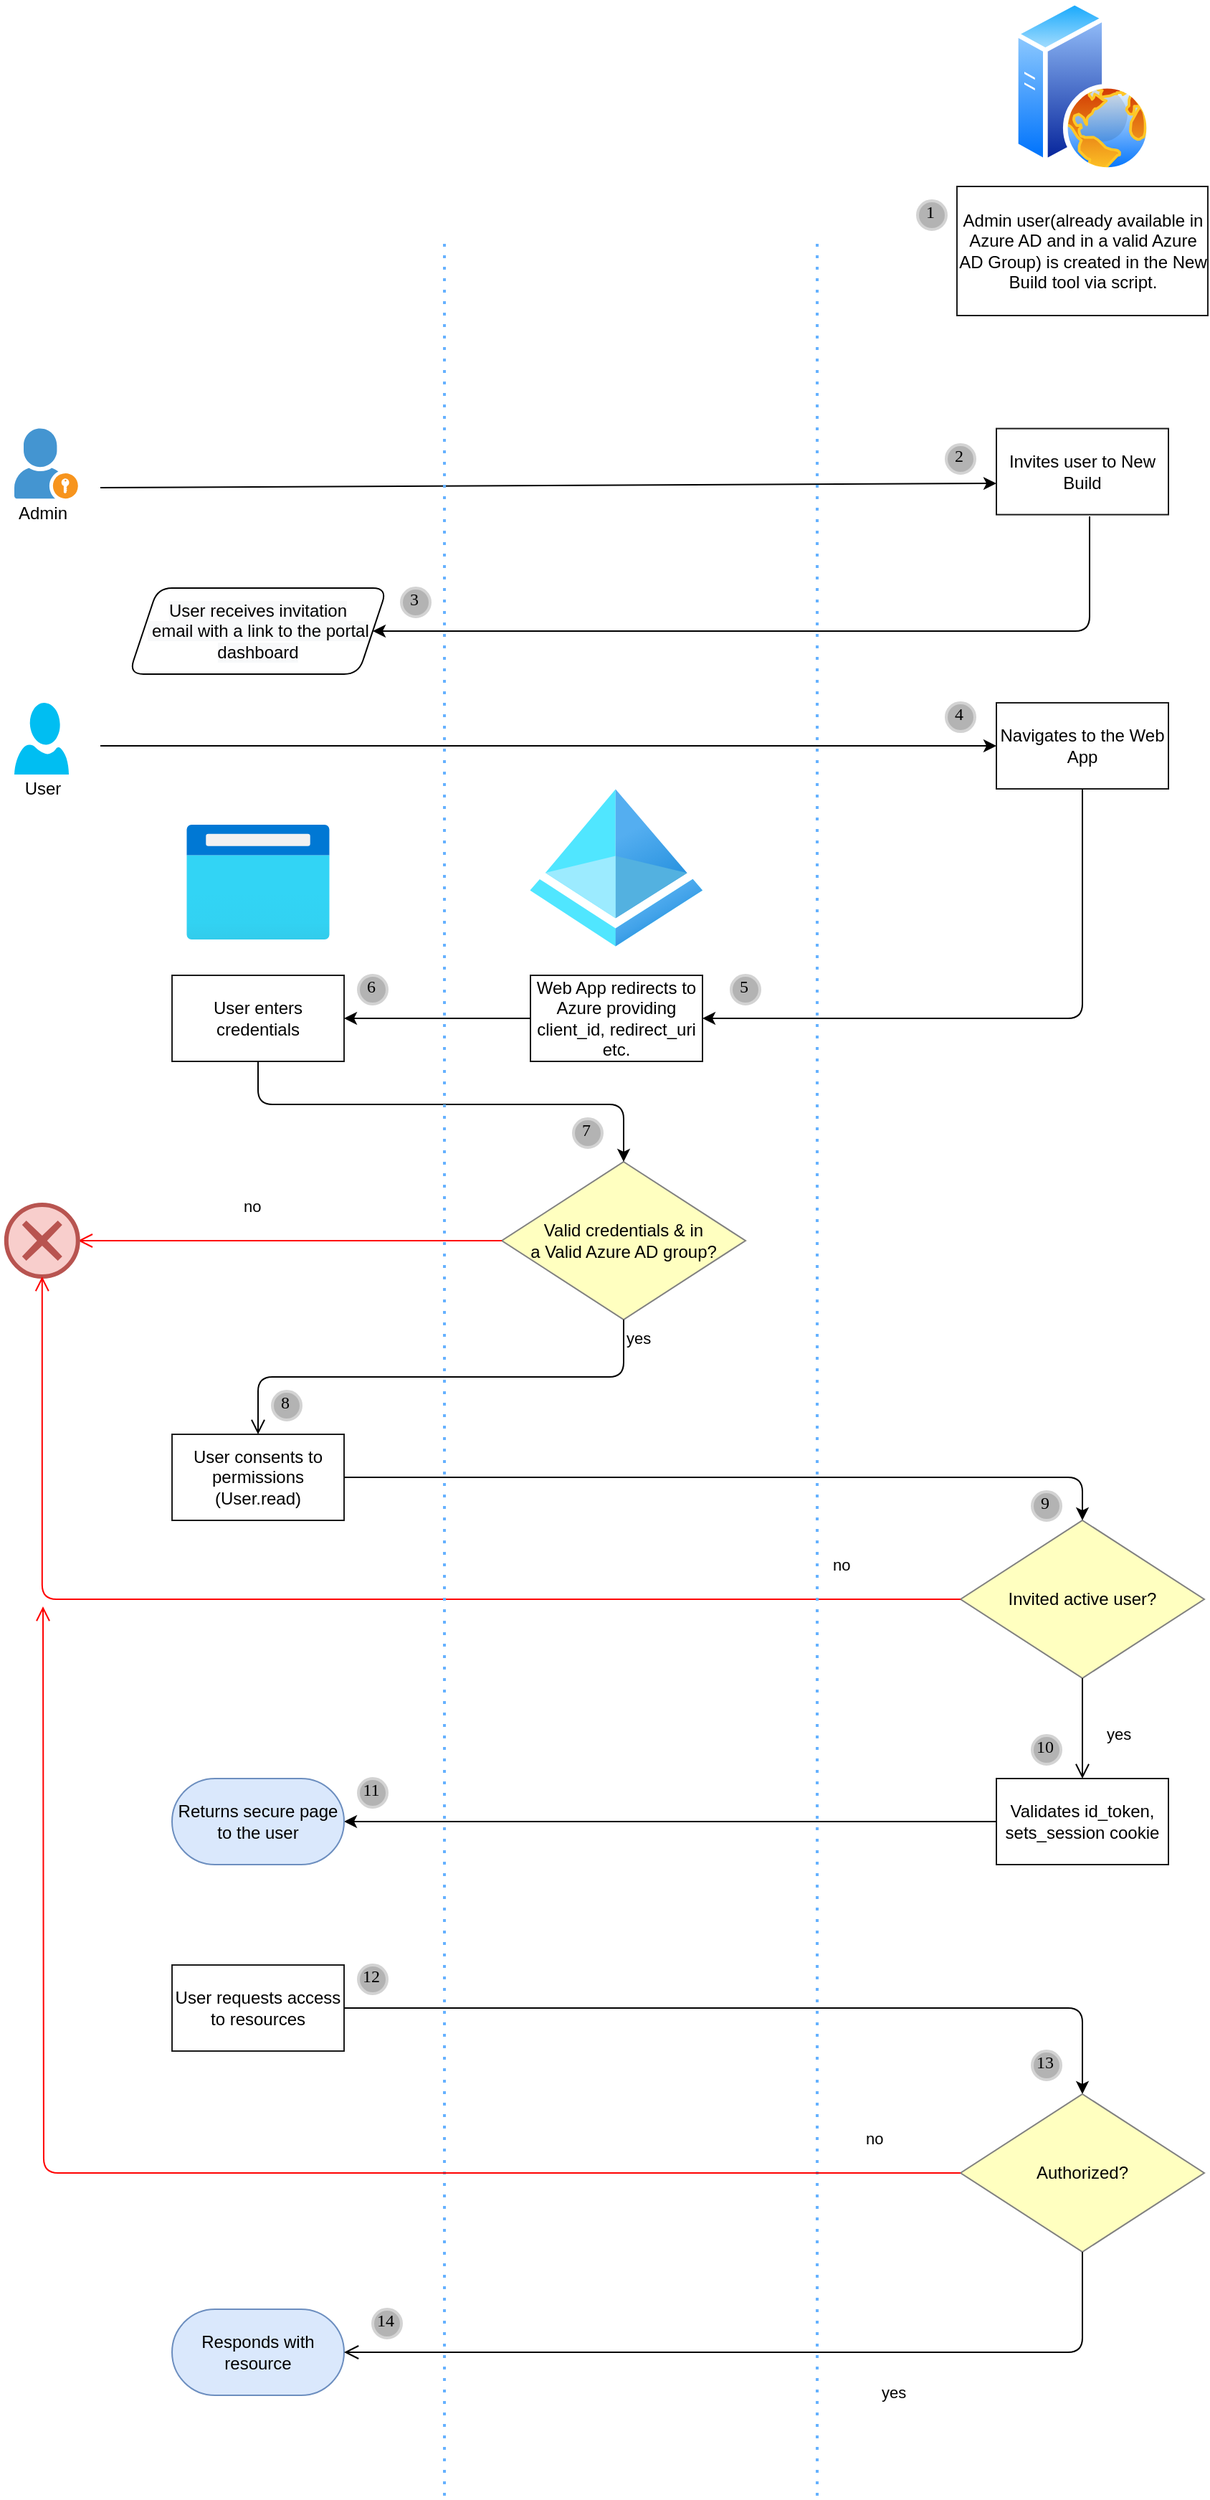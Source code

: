 <mxfile version="14.6.13" type="device"><diagram id="NKnmsiFBkqsXM2nzFT8N" name="Page-1"><mxGraphModel dx="946" dy="1825" grid="1" gridSize="10" guides="1" tooltips="1" connect="1" arrows="1" fold="1" page="1" pageScale="1" pageWidth="850" pageHeight="1100" math="0" shadow="0"><root><mxCell id="0"/><mxCell id="1" parent="0"/><mxCell id="DE7U2Tl_L3Lit70kv7U5-1" value="" style="shadow=0;dashed=0;html=1;strokeColor=none;fillColor=#4495D1;labelPosition=center;verticalLabelPosition=bottom;verticalAlign=top;align=center;outlineConnect=0;shape=mxgraph.veeam.portal_admin;" parent="1" vertex="1"><mxGeometry x="90" y="218.8" width="44.4" height="48.8" as="geometry"/></mxCell><mxCell id="DE7U2Tl_L3Lit70kv7U5-2" value="Invites user to New Build" style="rounded=0;whiteSpace=wrap;html=1;strokeColor=#1A1A1A;" parent="1" vertex="1"><mxGeometry x="775" y="218.8" width="120" height="60" as="geometry"/></mxCell><mxCell id="DE7U2Tl_L3Lit70kv7U5-3" value="" style="aspect=fixed;perimeter=ellipsePerimeter;html=1;align=center;shadow=0;dashed=0;spacingTop=3;image;image=img/lib/active_directory/web_server.svg;strokeColor=#1A1A1A;" parent="1" vertex="1"><mxGeometry x="787" y="-80" width="96" height="120" as="geometry"/></mxCell><mxCell id="DE7U2Tl_L3Lit70kv7U5-4" value="" style="aspect=fixed;html=1;points=[];align=center;image;fontSize=12;image=img/lib/azure2/identity/Azure_Active_Directory.svg;strokeColor=#1A1A1A;" parent="1" vertex="1"><mxGeometry x="449.69" y="470" width="120.31" height="110" as="geometry"/></mxCell><mxCell id="DE7U2Tl_L3Lit70kv7U5-5" value="" style="verticalLabelPosition=bottom;html=1;verticalAlign=top;align=center;strokeColor=none;fillColor=#00BEF2;shape=mxgraph.azure.user;" parent="1" vertex="1"><mxGeometry x="90" y="410" width="38" height="50" as="geometry"/></mxCell><mxCell id="DE7U2Tl_L3Lit70kv7U5-6" value="Navigates to the Web App" style="rounded=0;whiteSpace=wrap;html=1;strokeColor=#1A1A1A;" parent="1" vertex="1"><mxGeometry x="775" y="410" width="120" height="60" as="geometry"/></mxCell><mxCell id="DE7U2Tl_L3Lit70kv7U5-7" value="Web App redirects to Azure providing client_id, redirect_uri etc." style="rounded=0;whiteSpace=wrap;html=1;strokeColor=#1A1A1A;" parent="1" vertex="1"><mxGeometry x="450" y="600" width="120" height="60" as="geometry"/></mxCell><mxCell id="DE7U2Tl_L3Lit70kv7U5-8" value="User enters credentials" style="rounded=0;whiteSpace=wrap;html=1;strokeColor=#1A1A1A;" parent="1" vertex="1"><mxGeometry x="200" y="600" width="120" height="60" as="geometry"/></mxCell><mxCell id="DE7U2Tl_L3Lit70kv7U5-9" value="User consents to permissions&lt;br&gt;(User.read)" style="rounded=0;whiteSpace=wrap;html=1;strokeColor=#1A1A1A;" parent="1" vertex="1"><mxGeometry x="200" y="920" width="120" height="60" as="geometry"/></mxCell><mxCell id="DE7U2Tl_L3Lit70kv7U5-10" value="Valid credentials &amp;amp; in &lt;br&gt;a Valid Azure AD group?" style="rhombus;whiteSpace=wrap;html=1;fillColor=#ffffc0;strokeColor=#808080;" parent="1" vertex="1"><mxGeometry x="430" y="730" width="170" height="110" as="geometry"/></mxCell><mxCell id="DE7U2Tl_L3Lit70kv7U5-11" value="no" style="edgeStyle=orthogonalEdgeStyle;html=1;align=left;verticalAlign=bottom;endArrow=open;endSize=8;strokeColor=#ff0000;" parent="1" source="DE7U2Tl_L3Lit70kv7U5-10" target="DE7U2Tl_L3Lit70kv7U5-13" edge="1"><mxGeometry x="0.232" y="-15" relative="1" as="geometry"><mxPoint x="100" y="730" as="targetPoint"/><mxPoint as="offset"/></mxGeometry></mxCell><mxCell id="DE7U2Tl_L3Lit70kv7U5-12" value="yes" style="edgeStyle=orthogonalEdgeStyle;html=1;align=left;verticalAlign=top;endArrow=open;endSize=8;entryX=0.5;entryY=0;entryDx=0;entryDy=0;exitX=0.5;exitY=1;exitDx=0;exitDy=0;" parent="1" source="DE7U2Tl_L3Lit70kv7U5-10" target="DE7U2Tl_L3Lit70kv7U5-9" edge="1"><mxGeometry x="-1" relative="1" as="geometry"><mxPoint x="270" y="770" as="targetPoint"/></mxGeometry></mxCell><mxCell id="DE7U2Tl_L3Lit70kv7U5-13" value="" style="points=[[0.145,0.145,0],[0.5,0,0],[0.855,0.145,0],[1,0.5,0],[0.855,0.855,0],[0.5,1,0],[0.145,0.855,0],[0,0.5,0]];shape=mxgraph.bpmn.event;html=1;verticalLabelPosition=bottom;labelBackgroundColor=#ffffff;verticalAlign=top;align=center;perimeter=ellipsePerimeter;outlineConnect=0;aspect=fixed;outline=end;symbol=cancel;strokeColor=#b85450;fillColor=#f8cecc;" parent="1" vertex="1"><mxGeometry x="84.4" y="760" width="50" height="50" as="geometry"/></mxCell><mxCell id="DE7U2Tl_L3Lit70kv7U5-14" value="Invited active user?" style="rhombus;whiteSpace=wrap;html=1;fillColor=#ffffc0;strokeColor=#808080;" parent="1" vertex="1"><mxGeometry x="750" y="980" width="170" height="110" as="geometry"/></mxCell><mxCell id="DE7U2Tl_L3Lit70kv7U5-15" value="Validates id_token, sets_session cookie" style="rounded=0;whiteSpace=wrap;html=1;strokeColor=#1A1A1A;" parent="1" vertex="1"><mxGeometry x="775" y="1160" width="120" height="60" as="geometry"/></mxCell><mxCell id="DE7U2Tl_L3Lit70kv7U5-17" value="" style="endArrow=classic;html=1;strokeColor=#000000;entryX=0;entryY=0.637;entryDx=0;entryDy=0;entryPerimeter=0;" parent="1" edge="1" target="DE7U2Tl_L3Lit70kv7U5-2"><mxGeometry width="50" height="50" relative="1" as="geometry"><mxPoint x="150" y="260" as="sourcePoint"/><mxPoint x="760" y="260" as="targetPoint"/></mxGeometry></mxCell><mxCell id="DE7U2Tl_L3Lit70kv7U5-18" value="" style="endArrow=classic;html=1;strokeColor=#000000;entryX=0;entryY=0.5;entryDx=0;entryDy=0;" parent="1" target="DE7U2Tl_L3Lit70kv7U5-6" edge="1"><mxGeometry width="50" height="50" relative="1" as="geometry"><mxPoint x="150" y="440" as="sourcePoint"/><mxPoint x="210" y="439.29" as="targetPoint"/></mxGeometry></mxCell><mxCell id="DE7U2Tl_L3Lit70kv7U5-19" value="Admin" style="text;html=1;strokeColor=none;fillColor=none;align=center;verticalAlign=middle;whiteSpace=wrap;rounded=0;" parent="1" vertex="1"><mxGeometry x="80.5" y="267.6" width="57.8" height="20" as="geometry"/></mxCell><mxCell id="DE7U2Tl_L3Lit70kv7U5-20" value="User" style="text;html=1;strokeColor=none;fillColor=none;align=center;verticalAlign=middle;whiteSpace=wrap;rounded=0;" parent="1" vertex="1"><mxGeometry x="80.5" y="460" width="57.8" height="20" as="geometry"/></mxCell><mxCell id="DE7U2Tl_L3Lit70kv7U5-21" value="" style="endArrow=classic;html=1;strokeColor=#000000;entryX=1;entryY=0.5;entryDx=0;entryDy=0;exitX=0.5;exitY=1;exitDx=0;exitDy=0;" parent="1" source="DE7U2Tl_L3Lit70kv7U5-6" target="DE7U2Tl_L3Lit70kv7U5-7" edge="1"><mxGeometry width="50" height="50" relative="1" as="geometry"><mxPoint x="850" y="470" as="sourcePoint"/><mxPoint x="590" y="630" as="targetPoint"/><Array as="points"><mxPoint x="835" y="630"/></Array></mxGeometry></mxCell><mxCell id="DE7U2Tl_L3Lit70kv7U5-22" value="" style="aspect=fixed;html=1;points=[];align=center;image;fontSize=12;image=img/lib/azure2/general/Browser.svg;strokeColor=#1A1A1A;" parent="1" vertex="1"><mxGeometry x="210" y="495" width="100" height="80" as="geometry"/></mxCell><mxCell id="DE7U2Tl_L3Lit70kv7U5-23" value="" style="endArrow=classic;html=1;strokeColor=#000000;entryX=1;entryY=0.5;entryDx=0;entryDy=0;exitX=0;exitY=0.5;exitDx=0;exitDy=0;" parent="1" source="DE7U2Tl_L3Lit70kv7U5-7" target="DE7U2Tl_L3Lit70kv7U5-8" edge="1"><mxGeometry width="50" height="50" relative="1" as="geometry"><mxPoint x="400" y="670" as="sourcePoint"/><mxPoint x="450" y="620" as="targetPoint"/></mxGeometry></mxCell><mxCell id="DE7U2Tl_L3Lit70kv7U5-24" value="" style="endArrow=classic;html=1;strokeColor=#000000;exitX=0.5;exitY=1;exitDx=0;exitDy=0;entryX=0.5;entryY=0;entryDx=0;entryDy=0;" parent="1" source="DE7U2Tl_L3Lit70kv7U5-8" target="DE7U2Tl_L3Lit70kv7U5-10" edge="1"><mxGeometry width="50" height="50" relative="1" as="geometry"><mxPoint x="400" y="750" as="sourcePoint"/><mxPoint x="270" y="710" as="targetPoint"/><Array as="points"><mxPoint x="260" y="690"/><mxPoint x="515" y="690"/></Array></mxGeometry></mxCell><mxCell id="DE7U2Tl_L3Lit70kv7U5-25" value="" style="endArrow=classic;html=1;strokeColor=#000000;entryX=0.5;entryY=0;entryDx=0;entryDy=0;exitX=1;exitY=0.5;exitDx=0;exitDy=0;" parent="1" source="DE7U2Tl_L3Lit70kv7U5-9" target="DE7U2Tl_L3Lit70kv7U5-14" edge="1"><mxGeometry width="50" height="50" relative="1" as="geometry"><mxPoint x="320" y="899.41" as="sourcePoint"/><mxPoint x="720" y="920" as="targetPoint"/><Array as="points"><mxPoint x="835" y="950"/></Array></mxGeometry></mxCell><mxCell id="DE7U2Tl_L3Lit70kv7U5-26" value="" style="endArrow=classic;html=1;strokeColor=#000000;exitX=0;exitY=0.5;exitDx=0;exitDy=0;entryX=1;entryY=0.5;entryDx=0;entryDy=0;" parent="1" source="DE7U2Tl_L3Lit70kv7U5-15" edge="1"><mxGeometry width="50" height="50" relative="1" as="geometry"><mxPoint x="330" y="909.41" as="sourcePoint"/><mxPoint x="320" y="1190" as="targetPoint"/></mxGeometry></mxCell><mxCell id="DE7U2Tl_L3Lit70kv7U5-27" value="no" style="edgeStyle=orthogonalEdgeStyle;html=1;align=left;verticalAlign=bottom;endArrow=open;endSize=8;strokeColor=#ff0000;exitX=0;exitY=0.5;exitDx=0;exitDy=0;entryX=0.5;entryY=1;entryDx=0;entryDy=0;entryPerimeter=0;" parent="1" source="DE7U2Tl_L3Lit70kv7U5-14" target="DE7U2Tl_L3Lit70kv7U5-13" edge="1"><mxGeometry x="-0.787" y="-15" relative="1" as="geometry"><mxPoint x="144.4" y="775" as="targetPoint"/><mxPoint x="185" y="775" as="sourcePoint"/><mxPoint x="1" as="offset"/></mxGeometry></mxCell><mxCell id="DE7U2Tl_L3Lit70kv7U5-28" value="yes" style="edgeStyle=orthogonalEdgeStyle;html=1;align=left;verticalAlign=top;endArrow=open;endSize=8;entryX=0.5;entryY=0;entryDx=0;entryDy=0;exitX=0.5;exitY=1;exitDx=0;exitDy=0;" parent="1" source="DE7U2Tl_L3Lit70kv7U5-14" target="DE7U2Tl_L3Lit70kv7U5-15" edge="1"><mxGeometry x="-0.273" y="15" relative="1" as="geometry"><mxPoint x="270" y="880" as="targetPoint"/><mxPoint x="270" y="830" as="sourcePoint"/><mxPoint as="offset"/></mxGeometry></mxCell><mxCell id="DE7U2Tl_L3Lit70kv7U5-29" value="" style="endArrow=none;dashed=1;html=1;dashPattern=1 3;strokeWidth=2;strokeColor=#66B2FF;" parent="1" edge="1"><mxGeometry width="50" height="50" relative="1" as="geometry"><mxPoint x="390" y="1660.0" as="sourcePoint"/><mxPoint x="390" y="90" as="targetPoint"/></mxGeometry></mxCell><mxCell id="DE7U2Tl_L3Lit70kv7U5-30" value="" style="endArrow=none;dashed=1;html=1;dashPattern=1 3;strokeWidth=2;strokeColor=#66B2FF;" parent="1" edge="1"><mxGeometry width="50" height="50" relative="1" as="geometry"><mxPoint x="650" y="1660.0" as="sourcePoint"/><mxPoint x="650" y="84" as="targetPoint"/></mxGeometry></mxCell><mxCell id="DE7U2Tl_L3Lit70kv7U5-31" value="User requests access to resources" style="rounded=0;whiteSpace=wrap;html=1;strokeColor=#1A1A1A;" parent="1" vertex="1"><mxGeometry x="200" y="1290" width="120" height="60" as="geometry"/></mxCell><mxCell id="DE7U2Tl_L3Lit70kv7U5-32" value="" style="endArrow=classic;html=1;strokeColor=#000000;exitX=1;exitY=0.5;exitDx=0;exitDy=0;entryX=0.5;entryY=0;entryDx=0;entryDy=0;" parent="1" source="DE7U2Tl_L3Lit70kv7U5-31" target="DE7U2Tl_L3Lit70kv7U5-33" edge="1"><mxGeometry width="50" height="50" relative="1" as="geometry"><mxPoint x="320" y="1390.41" as="sourcePoint"/><mxPoint x="750" y="1390" as="targetPoint"/><Array as="points"><mxPoint x="835" y="1320"/></Array></mxGeometry></mxCell><mxCell id="DE7U2Tl_L3Lit70kv7U5-33" value="Authorized?" style="rhombus;whiteSpace=wrap;html=1;fillColor=#ffffc0;strokeColor=#808080;" parent="1" vertex="1"><mxGeometry x="750" y="1380" width="170" height="110" as="geometry"/></mxCell><mxCell id="DE7U2Tl_L3Lit70kv7U5-34" value="no" style="edgeStyle=orthogonalEdgeStyle;html=1;align=left;verticalAlign=bottom;endArrow=open;endSize=8;strokeColor=#ff0000;exitX=0;exitY=0.5;exitDx=0;exitDy=0;" parent="1" source="DE7U2Tl_L3Lit70kv7U5-33" edge="1"><mxGeometry x="-0.87" y="-15" relative="1" as="geometry"><mxPoint x="110" y="1040" as="targetPoint"/><mxPoint x="760" y="1005" as="sourcePoint"/><mxPoint x="-1" as="offset"/></mxGeometry></mxCell><mxCell id="DE7U2Tl_L3Lit70kv7U5-35" value="Responds with resource" style="rounded=1;whiteSpace=wrap;html=1;strokeColor=#6c8ebf;sketch=0;glass=0;shadow=0;arcSize=50;fillColor=#dae8fc;" parent="1" vertex="1"><mxGeometry x="200" y="1530" width="120" height="60" as="geometry"/></mxCell><mxCell id="DE7U2Tl_L3Lit70kv7U5-36" value="yes" style="edgeStyle=orthogonalEdgeStyle;html=1;align=left;verticalAlign=top;endArrow=open;endSize=8;entryX=1;entryY=0.5;entryDx=0;entryDy=0;exitX=0.5;exitY=1;exitDx=0;exitDy=0;" parent="1" source="DE7U2Tl_L3Lit70kv7U5-33" target="DE7U2Tl_L3Lit70kv7U5-35" edge="1"><mxGeometry x="-0.273" y="15" relative="1" as="geometry"><mxPoint x="845" y="1170" as="targetPoint"/><mxPoint x="950" y="1560" as="sourcePoint"/><mxPoint as="offset"/></mxGeometry></mxCell><mxCell id="DE7U2Tl_L3Lit70kv7U5-37" value="2" style="ellipse;whiteSpace=wrap;html=1;aspect=fixed;strokeWidth=2;fontFamily=Tahoma;spacingBottom=4;spacingRight=2;strokeColor=#d3d3d3;fillColor=#B3B3B3;" parent="1" vertex="1"><mxGeometry x="740" y="230" width="20" height="20" as="geometry"/></mxCell><mxCell id="DE7U2Tl_L3Lit70kv7U5-39" value="4" style="ellipse;whiteSpace=wrap;html=1;aspect=fixed;strokeWidth=2;fontFamily=Tahoma;spacingBottom=4;spacingRight=2;strokeColor=#d3d3d3;fillColor=#B3B3B3;" parent="1" vertex="1"><mxGeometry x="740" y="410" width="20" height="20" as="geometry"/></mxCell><mxCell id="DE7U2Tl_L3Lit70kv7U5-40" value="5" style="ellipse;whiteSpace=wrap;html=1;aspect=fixed;strokeWidth=2;fontFamily=Tahoma;spacingBottom=4;spacingRight=2;strokeColor=#d3d3d3;fillColor=#B3B3B3;" parent="1" vertex="1"><mxGeometry x="590" y="600" width="20" height="20" as="geometry"/></mxCell><mxCell id="DE7U2Tl_L3Lit70kv7U5-41" value="6" style="ellipse;whiteSpace=wrap;html=1;aspect=fixed;strokeWidth=2;fontFamily=Tahoma;spacingBottom=4;spacingRight=2;strokeColor=#d3d3d3;fillColor=#B3B3B3;" parent="1" vertex="1"><mxGeometry x="330" y="600" width="20" height="20" as="geometry"/></mxCell><mxCell id="DE7U2Tl_L3Lit70kv7U5-42" value="7" style="ellipse;whiteSpace=wrap;html=1;aspect=fixed;strokeWidth=2;fontFamily=Tahoma;spacingBottom=4;spacingRight=2;strokeColor=#d3d3d3;fillColor=#B3B3B3;" parent="1" vertex="1"><mxGeometry x="480" y="700" width="20" height="20" as="geometry"/></mxCell><mxCell id="DE7U2Tl_L3Lit70kv7U5-43" value="8" style="ellipse;whiteSpace=wrap;html=1;aspect=fixed;strokeWidth=2;fontFamily=Tahoma;spacingBottom=4;spacingRight=2;strokeColor=#d3d3d3;fillColor=#B3B3B3;" parent="1" vertex="1"><mxGeometry x="270" y="890" width="20" height="20" as="geometry"/></mxCell><mxCell id="DE7U2Tl_L3Lit70kv7U5-44" value="9" style="ellipse;whiteSpace=wrap;html=1;aspect=fixed;strokeWidth=2;fontFamily=Tahoma;spacingBottom=4;spacingRight=2;strokeColor=#d3d3d3;fillColor=#B3B3B3;" parent="1" vertex="1"><mxGeometry x="800" y="960" width="20" height="20" as="geometry"/></mxCell><mxCell id="DE7U2Tl_L3Lit70kv7U5-45" value="10" style="ellipse;whiteSpace=wrap;html=1;aspect=fixed;strokeWidth=2;fontFamily=Tahoma;spacingBottom=4;spacingRight=2;strokeColor=#d3d3d3;fillColor=#B3B3B3;" parent="1" vertex="1"><mxGeometry x="800" y="1130" width="20" height="20" as="geometry"/></mxCell><mxCell id="DE7U2Tl_L3Lit70kv7U5-46" value="11" style="ellipse;whiteSpace=wrap;html=1;aspect=fixed;strokeWidth=2;fontFamily=Tahoma;spacingBottom=4;spacingRight=2;strokeColor=#d3d3d3;fillColor=#B3B3B3;" parent="1" vertex="1"><mxGeometry x="330" y="1160" width="20" height="20" as="geometry"/></mxCell><mxCell id="DE7U2Tl_L3Lit70kv7U5-47" value="12" style="ellipse;whiteSpace=wrap;html=1;aspect=fixed;strokeWidth=2;fontFamily=Tahoma;spacingBottom=4;spacingRight=2;strokeColor=#d3d3d3;fillColor=#B3B3B3;" parent="1" vertex="1"><mxGeometry x="330" y="1290" width="20" height="20" as="geometry"/></mxCell><mxCell id="DE7U2Tl_L3Lit70kv7U5-48" value="13" style="ellipse;whiteSpace=wrap;html=1;aspect=fixed;strokeWidth=2;fontFamily=Tahoma;spacingBottom=4;spacingRight=2;strokeColor=#d3d3d3;fillColor=#B3B3B3;" parent="1" vertex="1"><mxGeometry x="800" y="1350" width="20" height="20" as="geometry"/></mxCell><mxCell id="DE7U2Tl_L3Lit70kv7U5-49" value="14" style="ellipse;whiteSpace=wrap;html=1;aspect=fixed;strokeWidth=2;fontFamily=Tahoma;spacingBottom=4;spacingRight=2;strokeColor=#d3d3d3;fillColor=#B3B3B3;" parent="1" vertex="1"><mxGeometry x="340" y="1530" width="20" height="20" as="geometry"/></mxCell><mxCell id="P86G69NMFP_rsffcUsw3-3" value="Admin user(already available in Azure AD and in a valid Azure AD Group) is created in the New Build tool via script." style="rounded=0;whiteSpace=wrap;html=1;strokeColor=#1A1A1A;" vertex="1" parent="1"><mxGeometry x="747.5" y="50" width="175" height="90" as="geometry"/></mxCell><mxCell id="P86G69NMFP_rsffcUsw3-6" value="Returns secure page to the user" style="rounded=1;whiteSpace=wrap;html=1;strokeColor=#6c8ebf;sketch=0;glass=0;shadow=0;arcSize=50;fillColor=#dae8fc;" vertex="1" parent="1"><mxGeometry x="200" y="1160" width="120" height="60" as="geometry"/></mxCell><mxCell id="P86G69NMFP_rsffcUsw3-7" value="1" style="ellipse;whiteSpace=wrap;html=1;aspect=fixed;strokeWidth=2;fontFamily=Tahoma;spacingBottom=4;spacingRight=2;strokeColor=#d3d3d3;fillColor=#B3B3B3;" vertex="1" parent="1"><mxGeometry x="720" y="60" width="20" height="20" as="geometry"/></mxCell><mxCell id="P86G69NMFP_rsffcUsw3-8" value="" style="endArrow=classic;html=1;strokeColor=#000000;" edge="1" parent="1"><mxGeometry width="50" height="50" relative="1" as="geometry"><mxPoint x="840" y="280" as="sourcePoint"/><mxPoint x="340" y="360" as="targetPoint"/><Array as="points"><mxPoint x="840" y="330"/><mxPoint x="840" y="360"/></Array></mxGeometry></mxCell><mxCell id="P86G69NMFP_rsffcUsw3-9" value="3" style="ellipse;whiteSpace=wrap;html=1;aspect=fixed;strokeWidth=2;fontFamily=Tahoma;spacingBottom=4;spacingRight=2;strokeColor=#d3d3d3;fillColor=#B3B3B3;" vertex="1" parent="1"><mxGeometry x="360" y="330" width="20" height="20" as="geometry"/></mxCell><mxCell id="P86G69NMFP_rsffcUsw3-10" value="&lt;span style=&quot;color: rgb(0 , 0 , 0) ; font-family: &amp;#34;helvetica&amp;#34; ; font-size: 12px ; font-style: normal ; font-weight: 400 ; letter-spacing: normal ; text-align: center ; text-indent: 0px ; text-transform: none ; word-spacing: 0px ; background-color: rgb(248 , 249 , 250) ; display: inline ; float: none&quot;&gt;User receives invitation&lt;br&gt;&amp;nbsp;email with a link to the portal dashboard&lt;/span&gt;" style="shape=parallelogram;perimeter=parallelogramPerimeter;whiteSpace=wrap;html=1;fixedSize=1;rounded=1;shadow=0;glass=0;sketch=0;" vertex="1" parent="1"><mxGeometry x="170" y="330" width="180" height="60" as="geometry"/></mxCell></root></mxGraphModel></diagram></mxfile>